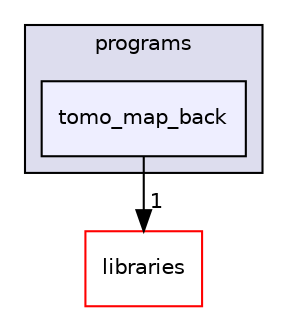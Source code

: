 digraph "xmipp/applications/programs/tomo_map_back" {
  compound=true
  node [ fontsize="10", fontname="Helvetica"];
  edge [ labelfontsize="10", labelfontname="Helvetica"];
  subgraph clusterdir_592b16dc4070b933e5655da2b0d20bbb {
    graph [ bgcolor="#ddddee", pencolor="black", label="programs" fontname="Helvetica", fontsize="10", URL="dir_592b16dc4070b933e5655da2b0d20bbb.html"]
  dir_4bec5cefe8d4c8f060a7d075c59e3800 [shape=box, label="tomo_map_back", style="filled", fillcolor="#eeeeff", pencolor="black", URL="dir_4bec5cefe8d4c8f060a7d075c59e3800.html"];
  }
  dir_29dba3f3840f20df3b04d1972e99046b [shape=box label="libraries" fillcolor="white" style="filled" color="red" URL="dir_29dba3f3840f20df3b04d1972e99046b.html"];
  dir_4bec5cefe8d4c8f060a7d075c59e3800->dir_29dba3f3840f20df3b04d1972e99046b [headlabel="1", labeldistance=1.5 headhref="dir_000215_000042.html"];
}
